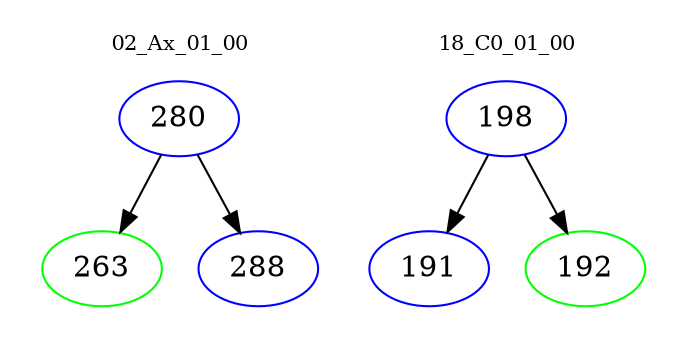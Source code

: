 digraph{
subgraph cluster_0 {
color = white
label = "02_Ax_01_00";
fontsize=10;
T0_280 [label="280", color="blue"]
T0_280 -> T0_263 [color="black"]
T0_263 [label="263", color="green"]
T0_280 -> T0_288 [color="black"]
T0_288 [label="288", color="blue"]
}
subgraph cluster_1 {
color = white
label = "18_C0_01_00";
fontsize=10;
T1_198 [label="198", color="blue"]
T1_198 -> T1_191 [color="black"]
T1_191 [label="191", color="blue"]
T1_198 -> T1_192 [color="black"]
T1_192 [label="192", color="green"]
}
}
